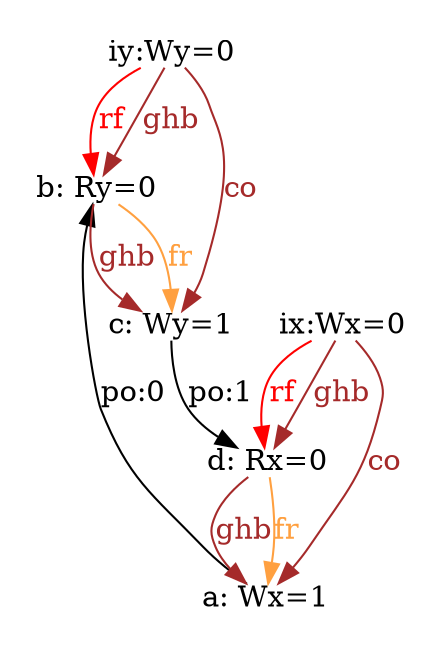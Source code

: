 digraph G {

margin="0.200000";


/* init events */
eiid4 [label="iy:Wy=0", shape="none", fixedsize="true", height="0.194444", width="0.777778"];
eiid5 [label="ix:Wx=0", shape="none", fixedsize="true", height="0.194444", width="0.777778"];

/* the unlocked events */
eiid0 [label="a: Wx=1", shape="none", fixedsize="true", height="0.194444", width="0.777778"];
eiid1 [label="b: Ry=0", shape="none", fixedsize="true", height="0.194444", width="0.777778"];
eiid2 [label="c: Wy=1", shape="none", fixedsize="true", height="0.194444", width="0.777778"];
eiid3 [label="d: Rx=0", shape="none", fixedsize="true", height="0.194444", width="0.777778"];

/* the intra_causality_data edges */


/* the intra_causality_control edges */

/* the poi edges */
eiid0 -> eiid1 [label="po:0", color="black", fontcolor="black"];
eiid2 -> eiid3 [label="po:1", color="black", fontcolor="black"];
/* the rfmap edges */
eiid4 -> eiid1 [label="rf", color="red", fontcolor="red"];
eiid5 -> eiid3 [label="rf", color="red", fontcolor="red"];


/* The viewed-before edges */
eiid1 -> eiid2 [label="ghb", color="brown", fontcolor="brown"];
eiid3 -> eiid0 [label="ghb", color="brown", fontcolor="brown"];
eiid4 -> eiid1 [label="ghb", color="brown", fontcolor="brown"];
eiid5 -> eiid3 [label="ghb", color="brown", fontcolor="brown"];
eiid1 -> eiid2 [label="fr", color="#ffa040", fontcolor="#ffa040"];
eiid3 -> eiid0 [label="fr", color="#ffa040", fontcolor="#ffa040"];
eiid4 -> eiid2 [label="co", color="brown", fontcolor="brown"];
eiid5 -> eiid0 [label="co", color="brown", fontcolor="brown"];
}
